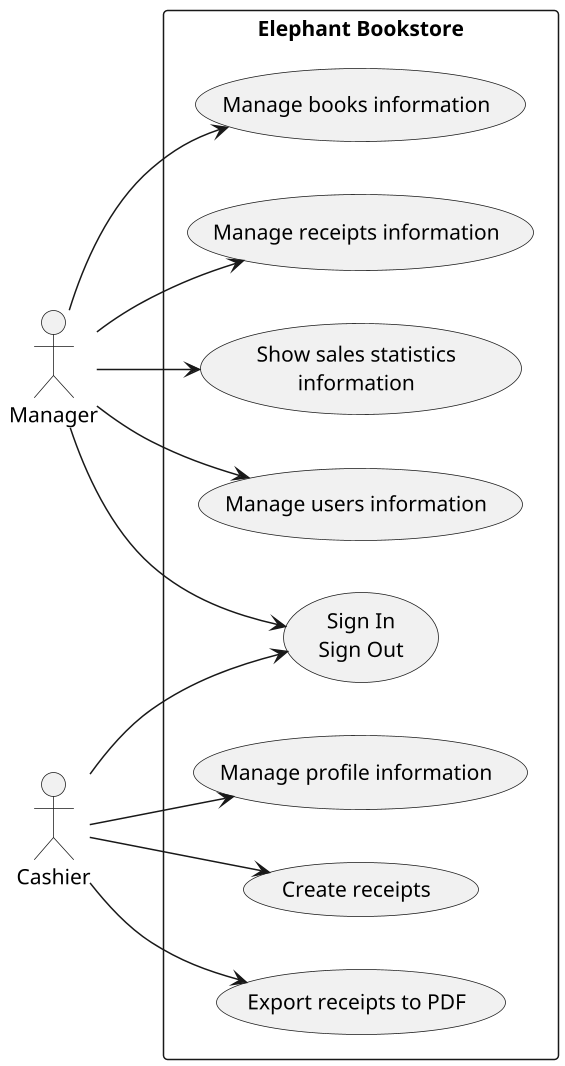 @startuml
scale 1.5
left to right direction
"Manager" as Manager
"Cashier" as Cashier

rectangle "Elephant Bookstore" {
    usecase "Manage books information" as ucBooks
    usecase "Manage receipts information" as ucReceipts
    usecase "Show sales statistics\ninformation" as ucSales
    usecase "Manage users information" as ucUser
    usecase "Sign In\nSign Out" as ucSignInOut
    usecase "Manage profile information" as ucProfile
    usecase "Create receipts" as ucReceiptCreation
    usecase "Export receipts to PDF" as ucPDF
}

Manager --> ucBooks
Manager --> ucReceipts
Manager --> ucSales
Manager --> ucUser
Manager --> ucSignInOut

Cashier --> ucProfile
Cashier --> ucReceiptCreation
Cashier --> ucPDF
Cashier --> ucSignInOut

@enduml
